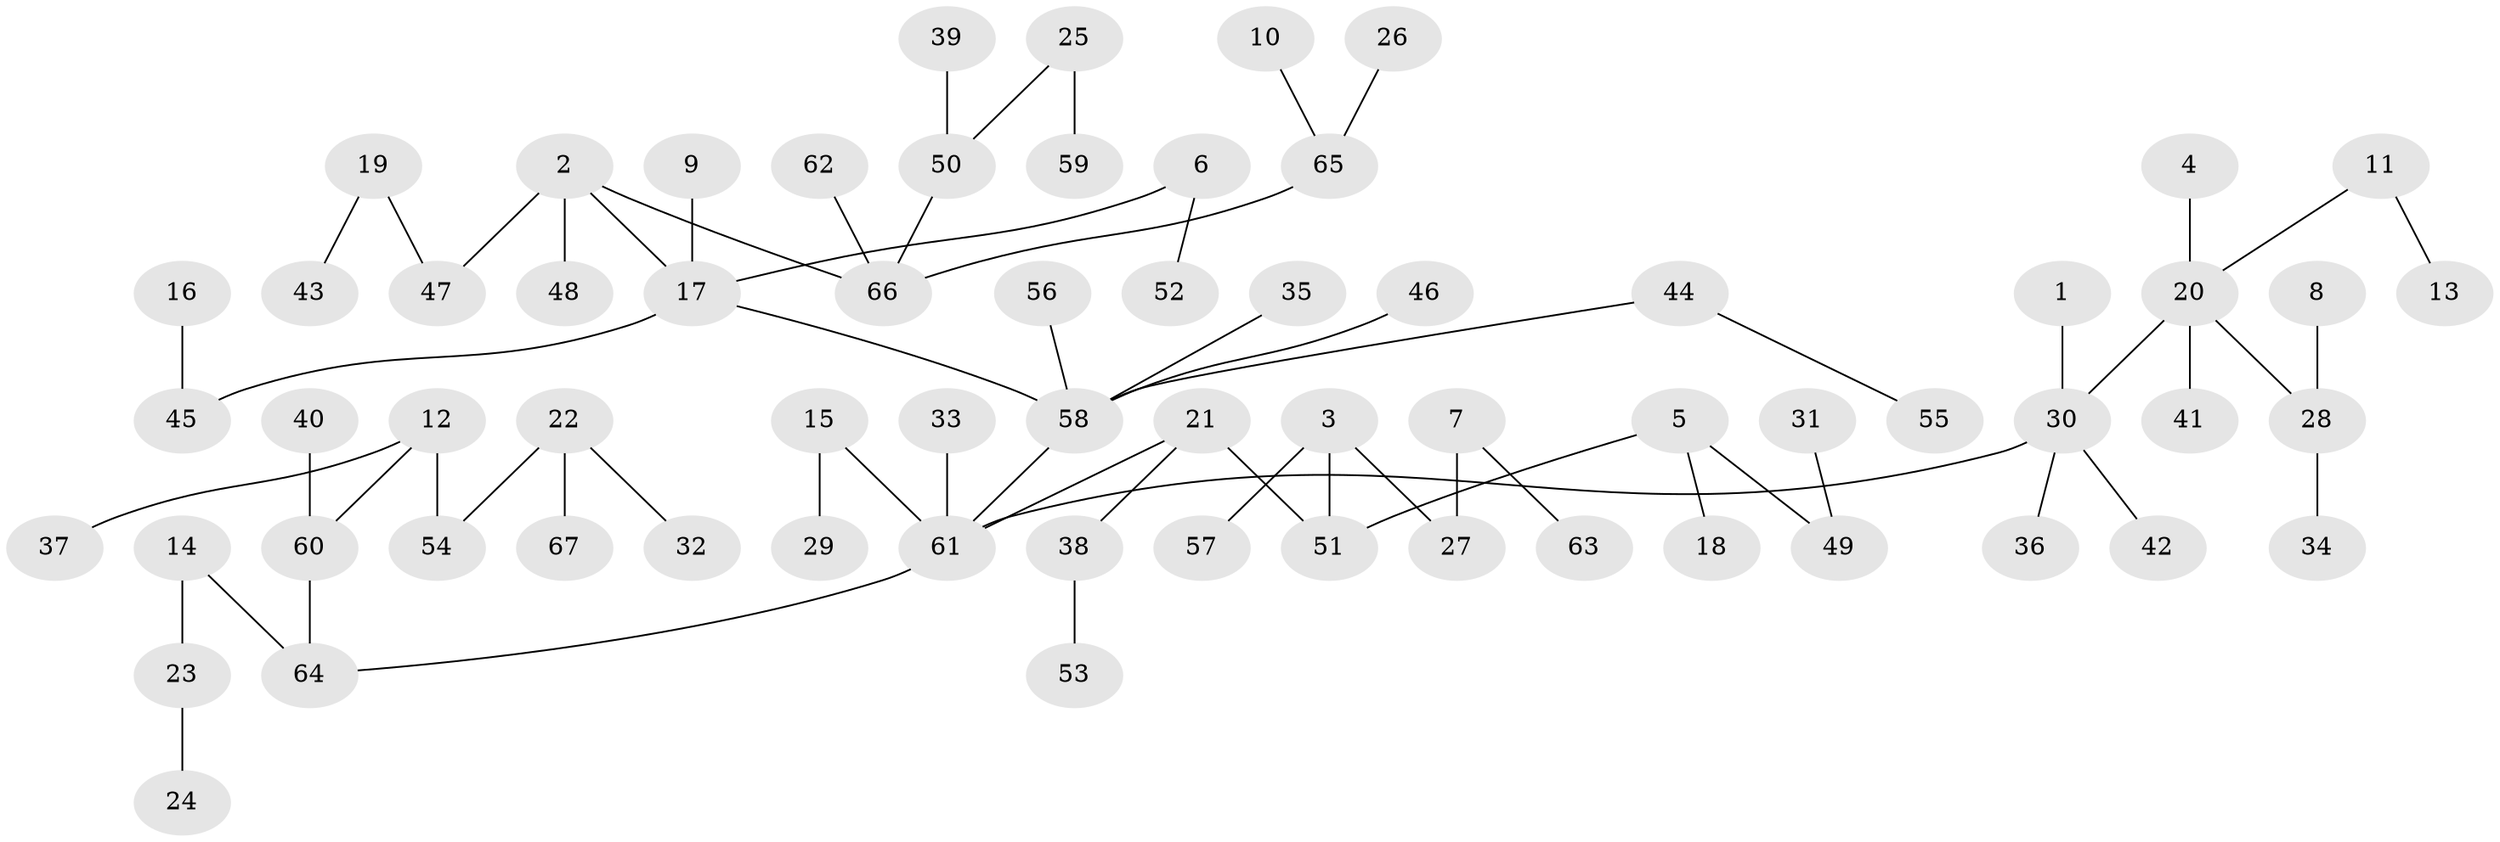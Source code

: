 // original degree distribution, {7: 0.014925373134328358, 8: 0.007462686567164179, 3: 0.08208955223880597, 1: 0.48507462686567165, 6: 0.022388059701492536, 5: 0.014925373134328358, 4: 0.06716417910447761, 2: 0.30597014925373134}
// Generated by graph-tools (version 1.1) at 2025/02/03/09/25 03:02:29]
// undirected, 67 vertices, 66 edges
graph export_dot {
graph [start="1"]
  node [color=gray90,style=filled];
  1;
  2;
  3;
  4;
  5;
  6;
  7;
  8;
  9;
  10;
  11;
  12;
  13;
  14;
  15;
  16;
  17;
  18;
  19;
  20;
  21;
  22;
  23;
  24;
  25;
  26;
  27;
  28;
  29;
  30;
  31;
  32;
  33;
  34;
  35;
  36;
  37;
  38;
  39;
  40;
  41;
  42;
  43;
  44;
  45;
  46;
  47;
  48;
  49;
  50;
  51;
  52;
  53;
  54;
  55;
  56;
  57;
  58;
  59;
  60;
  61;
  62;
  63;
  64;
  65;
  66;
  67;
  1 -- 30 [weight=1.0];
  2 -- 17 [weight=1.0];
  2 -- 47 [weight=1.0];
  2 -- 48 [weight=1.0];
  2 -- 66 [weight=1.0];
  3 -- 27 [weight=1.0];
  3 -- 51 [weight=1.0];
  3 -- 57 [weight=1.0];
  4 -- 20 [weight=1.0];
  5 -- 18 [weight=1.0];
  5 -- 49 [weight=1.0];
  5 -- 51 [weight=1.0];
  6 -- 17 [weight=1.0];
  6 -- 52 [weight=1.0];
  7 -- 27 [weight=1.0];
  7 -- 63 [weight=1.0];
  8 -- 28 [weight=1.0];
  9 -- 17 [weight=1.0];
  10 -- 65 [weight=1.0];
  11 -- 13 [weight=1.0];
  11 -- 20 [weight=1.0];
  12 -- 37 [weight=1.0];
  12 -- 54 [weight=1.0];
  12 -- 60 [weight=1.0];
  14 -- 23 [weight=1.0];
  14 -- 64 [weight=1.0];
  15 -- 29 [weight=1.0];
  15 -- 61 [weight=1.0];
  16 -- 45 [weight=1.0];
  17 -- 45 [weight=1.0];
  17 -- 58 [weight=1.0];
  19 -- 43 [weight=1.0];
  19 -- 47 [weight=1.0];
  20 -- 28 [weight=1.0];
  20 -- 30 [weight=1.0];
  20 -- 41 [weight=1.0];
  21 -- 38 [weight=1.0];
  21 -- 51 [weight=1.0];
  21 -- 61 [weight=1.0];
  22 -- 32 [weight=1.0];
  22 -- 54 [weight=1.0];
  22 -- 67 [weight=1.0];
  23 -- 24 [weight=1.0];
  25 -- 50 [weight=1.0];
  25 -- 59 [weight=1.0];
  26 -- 65 [weight=1.0];
  28 -- 34 [weight=1.0];
  30 -- 36 [weight=1.0];
  30 -- 42 [weight=1.0];
  30 -- 61 [weight=1.0];
  31 -- 49 [weight=1.0];
  33 -- 61 [weight=1.0];
  35 -- 58 [weight=1.0];
  38 -- 53 [weight=1.0];
  39 -- 50 [weight=1.0];
  40 -- 60 [weight=1.0];
  44 -- 55 [weight=1.0];
  44 -- 58 [weight=1.0];
  46 -- 58 [weight=1.0];
  50 -- 66 [weight=1.0];
  56 -- 58 [weight=1.0];
  58 -- 61 [weight=1.0];
  60 -- 64 [weight=1.0];
  61 -- 64 [weight=1.0];
  62 -- 66 [weight=1.0];
  65 -- 66 [weight=1.0];
}
